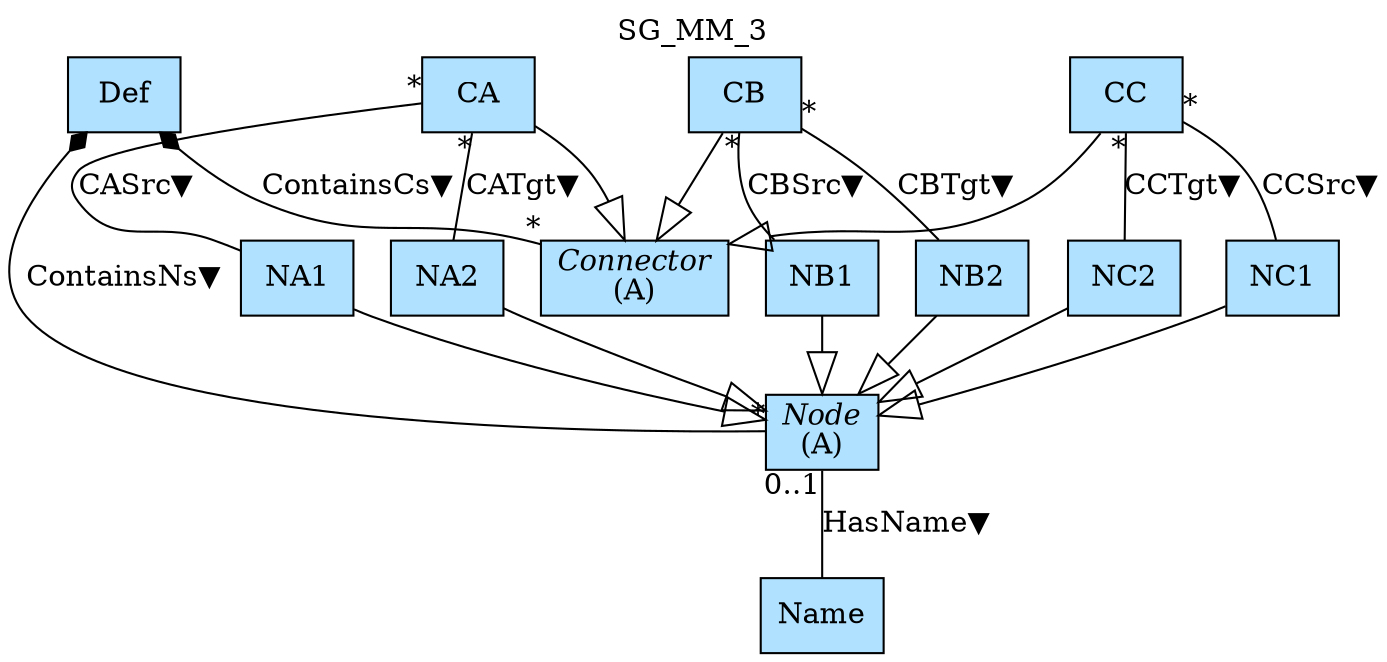 digraph {graph[label=SG_MM_3,labelloc=tl,labelfontsize=12];
"Def"[shape=record,fillcolor=lightskyblue1,style = filled,label="Def"];
"Name"[shape=record,fillcolor=lightskyblue1,style = filled,label="Name"];
"Connector"[shape=record,fillcolor=lightskyblue1,style = filled,label=<{<I>Connector</I><br/>(A)}>];
"Node"[shape=record,fillcolor=lightskyblue1,style = filled,label=<{<I>Node</I><br/>(A)}>];
"NA1"[shape=record,fillcolor=lightskyblue1,style = filled,label="NA1"];
"NA2"[shape=record,fillcolor=lightskyblue1,style = filled,label="NA2"];
"NB1"[shape=record,fillcolor=lightskyblue1,style = filled,label="NB1"];
"NB2"[shape=record,fillcolor=lightskyblue1,style = filled,label="NB2"];
"CA"[shape=record,fillcolor=lightskyblue1,style = filled,label="CA"];
"CB"[shape=record,fillcolor=lightskyblue1,style = filled,label="CB"];
"CC"[shape=record,fillcolor=lightskyblue1,style = filled,label="CC"];
"NC1"[shape=record,fillcolor=lightskyblue1,style = filled,label="NC1"];
"NC2"[shape=record,fillcolor=lightskyblue1,style = filled,label="NC2"];

"CA"->"Connector"[arrowhead=onormal,arrowsize=2.0];
"CB"->"Connector"[arrowhead=onormal,arrowsize=2.0];
"CC"->"Connector"[arrowhead=onormal,arrowsize=2.0];
"NA1"->"Node"[arrowhead=onormal,arrowsize=2.0];
"NA2"->"Node"[arrowhead=onormal,arrowsize=2.0];
"NB1"->"Node"[arrowhead=onormal,arrowsize=2.0];
"NB2"->"Node"[arrowhead=onormal,arrowsize=2.0];
"NC1"->"Node"[arrowhead=onormal,arrowsize=2.0];
"NC2"->"Node"[arrowhead=onormal,arrowsize=2.0];
"Node"->"Name"[label="HasName▼",dir=none,taillabel="0..1",headlabel=""];
"Def"->"Connector"[label="ContainsCs▼",arrowtail=diamond,arrowhead=none,dir=both,taillabel="",headlabel="*"];
"Def"->"Node"[label="ContainsNs▼",arrowtail=diamond,arrowhead=none,dir=both,taillabel="",headlabel="*"];
"CA"->"NA1"[label="CASrc▼",dir=none,taillabel="*",headlabel=""];
"CA"->"NA2"[label="CATgt▼",dir=none,taillabel="*",headlabel=""];
"CB"->"NB1"[label="CBSrc▼",dir=none,taillabel="*",headlabel=""];
"CB"->"NB2"[label="CBTgt▼",dir=none,taillabel="*",headlabel=""];
"CC"->"NC1"[label="CCSrc▼",dir=none,taillabel="*",headlabel=""];
"CC"->"NC2"[label="CCTgt▼",dir=none,taillabel="*",headlabel=""];
}